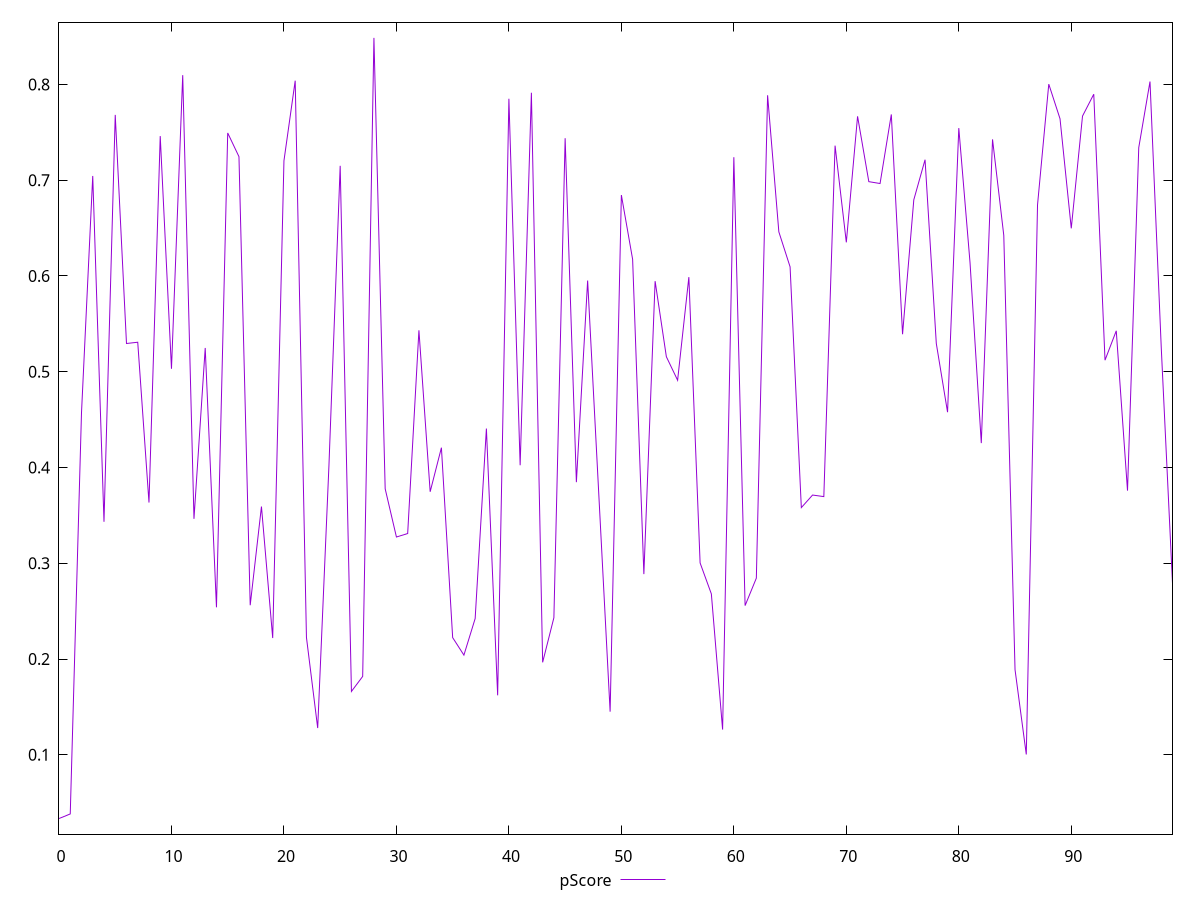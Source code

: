 reset

$pScore <<EOF
0 0.033491794354463644
1 0.03827141805709111
2 0.45715298788734793
3 0.7043961699991916
4 0.34328965193776906
5 0.7681820113321102
6 0.5294656204126218
7 0.5307971429421381
8 0.36340713301949873
9 0.7460417542918438
10 0.5031027507003657
11 0.8096552644459193
12 0.3464047640176989
13 0.5247758223104144
14 0.2540197697986533
15 0.74928713739848
16 0.724550467100483
17 0.25617369488700453
18 0.35921972180315354
19 0.22193796900294027
20 0.7202511114786596
21 0.8038842168202837
22 0.22261775102706727
23 0.12795460398397063
24 0.40204686069365686
25 0.7149949759281471
26 0.1661845254230767
27 0.1818768530066331
28 0.8485397254491467
29 0.37774256414970137
30 0.32743048670597275
31 0.33105606596934956
32 0.5432316001143069
33 0.3746690464371465
34 0.42069583288508994
35 0.22237622425246795
36 0.20410499235009427
37 0.2422699206830896
38 0.4406489340002813
39 0.16213874899514724
40 0.785001030192817
41 0.4023116566938376
42 0.7912503244710289
43 0.19656696055667183
44 0.2431790186942383
45 0.7438139793711526
46 0.3846879509275793
47 0.5951726463695961
48 0.3703450213613979
49 0.14504301177555345
50 0.684460451815543
51 0.6173597308614593
52 0.2887096785795567
53 0.5945606334022513
54 0.5156739591559676
55 0.49109950204043723
56 0.5987638158322652
57 0.30033706551729505
58 0.26802220431905693
59 0.1263656361551384
60 0.7240046186420626
61 0.25579805707574305
62 0.28447690645239454
63 0.7886510588488465
64 0.6460470907850184
65 0.6094717168535648
66 0.35811401453893754
67 0.37124489366809077
68 0.36960688596102614
69 0.7360710058378612
70 0.6350718795447181
71 0.7666722640326535
72 0.6984542984512401
73 0.6965075754586029
74 0.7686377409254782
75 0.5391498004893767
76 0.6795181490263154
77 0.7213636721189454
78 0.5294886263557952
79 0.4577491250022217
80 0.7543893136590357
81 0.6136796997328666
82 0.4254854651722349
83 0.742582905918052
84 0.6422839062611143
85 0.1889122785851266
86 0.10037064484270575
87 0.6741563860277904
88 0.800269487089332
89 0.7641169655368245
90 0.6496958213937674
91 0.7669340123488956
92 0.7897568872851172
93 0.5120499749138838
94 0.5427218984875924
95 0.37584008374243544
96 0.7340258203675916
97 0.802988616765608
98 0.5252365936472261
99 0.2790459513523974
EOF

set key outside below
set xrange [0:99]
set yrange [0.017190835732569985:0.8648406840710403]
set trange [0.017190835732569985:0.8648406840710403]
set terminal svg size 640, 500 enhanced background rgb 'white'
set output "report_00013_2021-02-09T12-04-24.940Z/speed-index/samples/pages+cached/pScore/values.svg"

plot $pScore title "pScore" with line

reset
